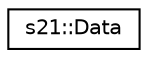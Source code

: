 digraph "Graphical Class Hierarchy"
{
 // LATEX_PDF_SIZE
  edge [fontname="Helvetica",fontsize="10",labelfontname="Helvetica",labelfontsize="10"];
  node [fontname="Helvetica",fontsize="10",shape=record];
  rankdir="LR";
  Node0 [label="s21::Data",height=0.2,width=0.4,color="black", fillcolor="white", style="filled",URL="$classs21_1_1Data.html",tooltip="The class is a global storage that provides work with all the output of the parser."];
}
